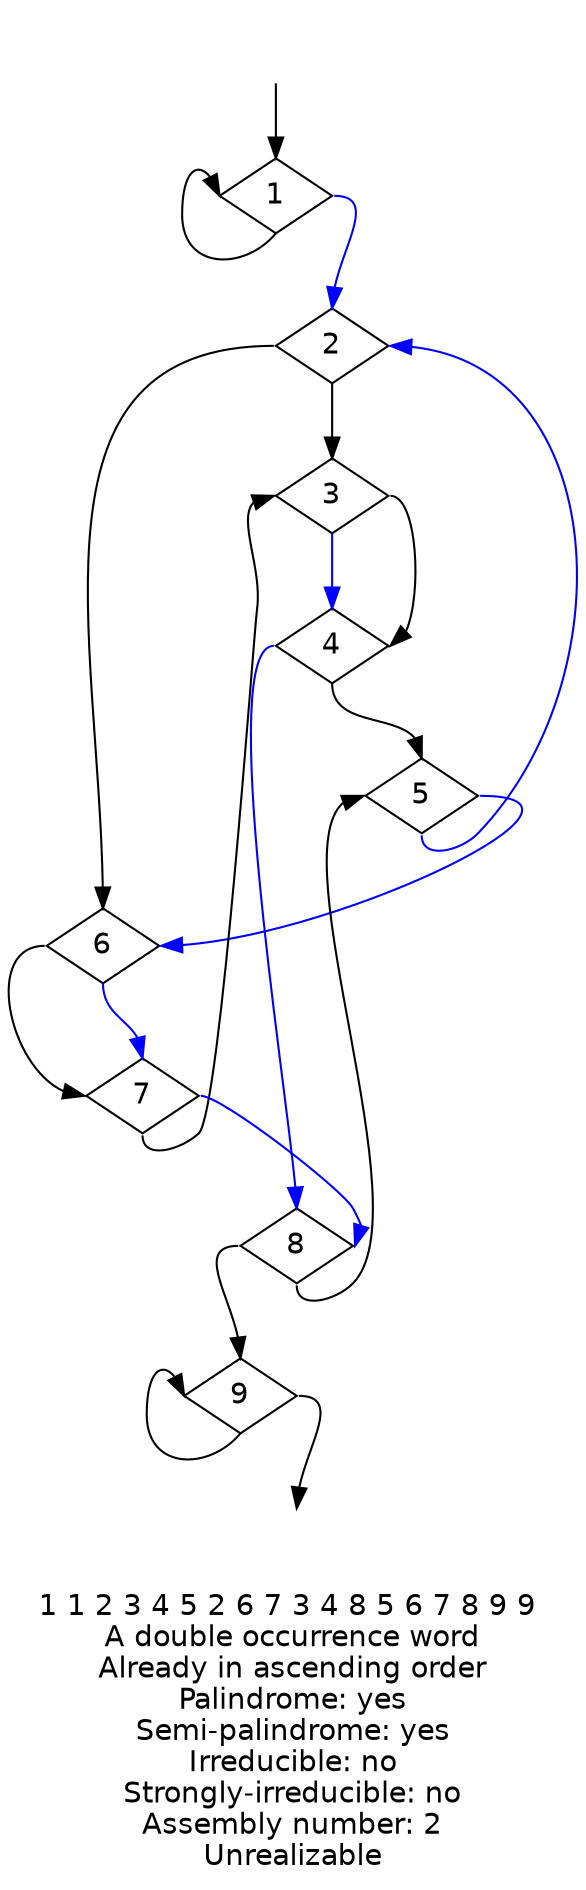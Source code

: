 digraph {
fontname="Helvetica"
node [fontname="Helvetica"]
node [shape=diamond]
label="1 1 2 3 4 5 2 6 7 3 4 8 5 6 7 8 9 9 \nA double occurrence word\nAlready in ascending order\nPalindrome: yes\nSemi-palindrome: yes\nIrreducible: no\nStrongly-irreducible: no\nAssembly number: 2\nUnrealizable\n"
a [style="invis"]
b [style="invis"]
a:s -> 1:n
1:s -> 1:w
1:e -> 2:n [color="blue"]
2:s -> 3:n
3:s -> 4:n [color="blue"]
4:s -> 5:n
5:s -> 2:e [color="blue"]
2:w -> 6:n
6:s -> 7:n [color="blue"]
7:s -> 3:w
3:e -> 4:e
4:w -> 8:n [color="blue"]
8:s -> 5:w
5:e -> 6:e [color="blue"]
6:w -> 7:w
7:e -> 8:e [color="blue"]
8:w -> 9:n
9:s -> 9:w
9:e -> b:n
}
